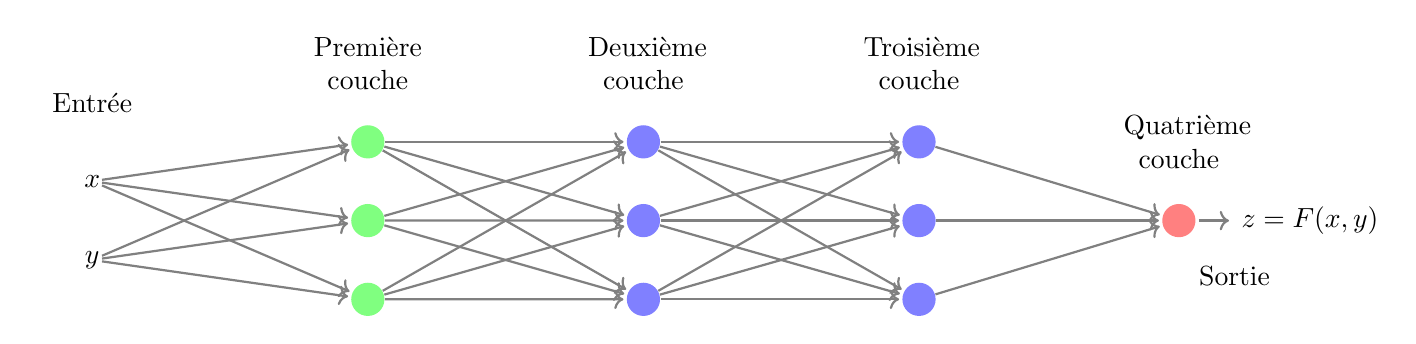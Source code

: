 % Figure after Kjell Magne Fauske 
% http://www.texample.net/tikz/examples/neural-network/
\begin{tikzpicture}[shorten >=1pt,->,draw=black!50, node distance=3.3cm]
   \def\layersep{3.5cm}
    \tikzstyle{every pin edge}=[<-,shorten <=1pt,thick]
    \tikzstyle{neuron}=[circle,fill=black!25,minimum size=12pt,inner sep=0pt]
    \tikzstyle{entree}=[];
    \tikzstyle{input neuron}=[neuron, fill=green!50];
    \tikzstyle{output neuron}=[neuron, fill=red!50];
    \tikzstyle{hidden neuron}=[neuron, fill=blue!50];
    \tikzstyle{annot} = [text width=4em, text centered]

    % Entree
    \foreach \name / \y in {1/1,2/2}
    % This is the same as writing \foreach \name / \y in {1/1,2/2,3/3,4/4}
        \node[entree] (E-\name) at (-\layersep,-\y-0.5) {};
\node at (E-1) {$x$};
\node at (E-2) {$y$};

    % Premiere couche
    \foreach \name / \y in {1,...,3}
    % This is the same as writing \foreach \name / \y in {1/1,2/2,3/3,4/4}
        \node[input neuron] (I-\name) at (0,-\y) {};

    %Seconde couche
    \foreach \name / \y in {1,...,3}
        \path[yshift=0.5cm]
            node[hidden neuron] (H-\name) at (\layersep,-\y cm -0.5 cm) {};

    %Seconde couche
    \foreach \name / \y in {1,...,3}
        \path[yshift=0.5cm]
            node[hidden neuron] (K-\name) at (2*\layersep,-\y cm - 0.5 cm) {};

    % Quatrieme couche
    \node[output neuron,pin={[pin edge={->}]right:$z=F(x,y)$}, right of=K-2] (O) {};

    % Connect every node in the input layer with every node in the
    % hidden layer.
    \foreach \source in {1,...,2}
        \foreach \dest in {1,...,3}
            \path[thick] (E-\source) edge (I-\dest);

    % Connect every node in the input layer with every node in the
    % hidden layer.
    \foreach \source in {1,...,3}
        \foreach \dest in {1,...,3}
            \path[thick] (I-\source) edge (H-\dest);
            
     % Connect every node in the input layer with every node in the
     % hidden layer.
     \foreach \source in {1,...,3}
         \foreach \dest in {1,...,3}
             \path[thick] (H-\source) edge (K-\dest);           

    % Connect every node in the hidden layer with the output layer
    \foreach \source in {1,...,3}
        \path[thick] (K-\source) edge (O);

    % Annotate the layers
	\node[annot,above of=E-1, node distance=1cm] {Entr\'ee};
    \node[annot,above of=H-1, node distance=1cm] (hl) {Deuxi\`eme couche};
    \node[annot,above of=I-1, node distance=1cm] {Premi\`ere couche};
    \node[annot,above of=K-1, node distance=1cm] (hl) {Troisi\`eme couche};    
    \node[annot,above of=O, node distance=1cm] {Quatri\`eme couche};
	\node[annot,below right of=O, node distance=1cm] {Sortie};
\end{tikzpicture}  